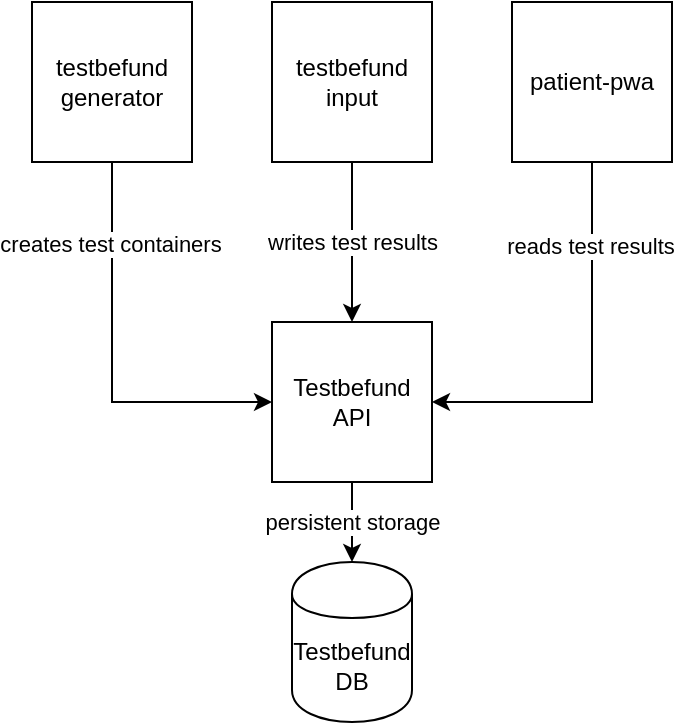 <mxfile version="13.3.4"><diagram id="puC_Hx5q5gvKtLr4IVFq" name="Page-1"><mxGraphModel dx="1038" dy="552" grid="1" gridSize="10" guides="1" tooltips="1" connect="1" arrows="1" fold="1" page="1" pageScale="1" pageWidth="827" pageHeight="1169" math="0" shadow="0"><root><mxCell id="0"/><mxCell id="1" parent="0"/><mxCell id="HEQOnJrbz2LodtdKtFFj-11" style="edgeStyle=orthogonalEdgeStyle;rounded=0;orthogonalLoop=1;jettySize=auto;html=1;exitX=0.5;exitY=1;exitDx=0;exitDy=0;entryX=1;entryY=0.5;entryDx=0;entryDy=0;" edge="1" parent="1" source="HEQOnJrbz2LodtdKtFFj-1" target="HEQOnJrbz2LodtdKtFFj-2"><mxGeometry relative="1" as="geometry"/></mxCell><mxCell id="HEQOnJrbz2LodtdKtFFj-12" value="reads test results" style="edgeLabel;html=1;align=center;verticalAlign=middle;resizable=0;points=[];" vertex="1" connectable="0" parent="HEQOnJrbz2LodtdKtFFj-11"><mxGeometry x="-0.586" y="-1" relative="1" as="geometry"><mxPoint as="offset"/></mxGeometry></mxCell><mxCell id="HEQOnJrbz2LodtdKtFFj-1" value="patient-pwa" style="whiteSpace=wrap;html=1;aspect=fixed;" vertex="1" parent="1"><mxGeometry x="360" y="80" width="80" height="80" as="geometry"/></mxCell><mxCell id="HEQOnJrbz2LodtdKtFFj-13" value="persistent storage" style="edgeStyle=orthogonalEdgeStyle;rounded=0;orthogonalLoop=1;jettySize=auto;html=1;exitX=0.5;exitY=1;exitDx=0;exitDy=0;entryX=0.5;entryY=0;entryDx=0;entryDy=0;" edge="1" parent="1" source="HEQOnJrbz2LodtdKtFFj-2" target="HEQOnJrbz2LodtdKtFFj-5"><mxGeometry relative="1" as="geometry"/></mxCell><mxCell id="HEQOnJrbz2LodtdKtFFj-2" value="Testbefund API" style="whiteSpace=wrap;html=1;aspect=fixed;" vertex="1" parent="1"><mxGeometry x="240" y="240" width="80" height="80" as="geometry"/></mxCell><mxCell id="HEQOnJrbz2LodtdKtFFj-8" style="edgeStyle=orthogonalEdgeStyle;rounded=0;orthogonalLoop=1;jettySize=auto;html=1;exitX=0.5;exitY=1;exitDx=0;exitDy=0;entryX=0;entryY=0.5;entryDx=0;entryDy=0;" edge="1" parent="1" source="HEQOnJrbz2LodtdKtFFj-3" target="HEQOnJrbz2LodtdKtFFj-2"><mxGeometry relative="1" as="geometry"/></mxCell><mxCell id="HEQOnJrbz2LodtdKtFFj-9" value="creates test containers" style="edgeLabel;html=1;align=center;verticalAlign=middle;resizable=0;points=[];" vertex="1" connectable="0" parent="HEQOnJrbz2LodtdKtFFj-8"><mxGeometry x="-0.596" y="-1" relative="1" as="geometry"><mxPoint as="offset"/></mxGeometry></mxCell><mxCell id="HEQOnJrbz2LodtdKtFFj-3" value="testbefund generator" style="whiteSpace=wrap;html=1;aspect=fixed;" vertex="1" parent="1"><mxGeometry x="120" y="80" width="80" height="80" as="geometry"/></mxCell><mxCell id="HEQOnJrbz2LodtdKtFFj-10" value="writes test results" style="edgeStyle=orthogonalEdgeStyle;rounded=0;orthogonalLoop=1;jettySize=auto;html=1;exitX=0.5;exitY=1;exitDx=0;exitDy=0;" edge="1" parent="1" source="HEQOnJrbz2LodtdKtFFj-4" target="HEQOnJrbz2LodtdKtFFj-2"><mxGeometry relative="1" as="geometry"/></mxCell><mxCell id="HEQOnJrbz2LodtdKtFFj-4" value="testbefund&lt;br&gt;input" style="whiteSpace=wrap;html=1;aspect=fixed;" vertex="1" parent="1"><mxGeometry x="240" y="80" width="80" height="80" as="geometry"/></mxCell><mxCell id="HEQOnJrbz2LodtdKtFFj-5" value="Testbefund DB" style="shape=cylinder;whiteSpace=wrap;html=1;boundedLbl=1;backgroundOutline=1;" vertex="1" parent="1"><mxGeometry x="250" y="360" width="60" height="80" as="geometry"/></mxCell></root></mxGraphModel></diagram></mxfile>